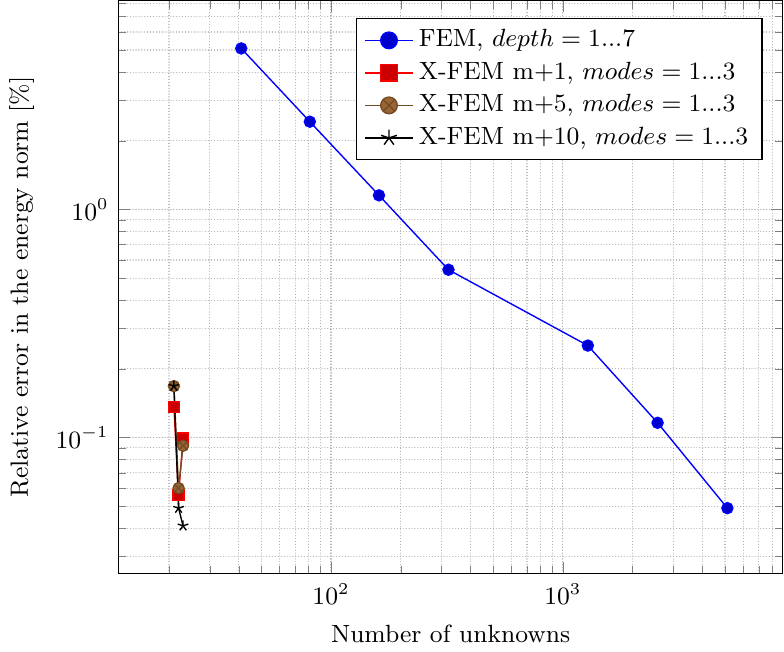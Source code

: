 \documentclass{standalone}
\usepackage{pgfplots}
\usepackage{filecontents}
\usepackage{tikz}
\usetikzlibrary{calc,fit,spy}

\begin{filecontents*}{FEM_data.csv}
dofs,relError
41,5.082
81,2.426
161,1.153
321,0.544
1281,0.253
2561,0.116
5121,0.049

\end{filecontents*}

\begin{filecontents*}{XFEM1_data.csv}
dofs,relError
21,0.136
22,0.056
23,0.099

\end{filecontents*}

\begin{filecontents*}{XFEM5_data.csv}
dofs,relError
21,0.168
22,0.06
23,0.092

\end{filecontents*}

\begin{filecontents*}{XFEM10_data.csv}
dofs,relError
21,0.168
22,0.049
23,0.041

\end{filecontents*}

\begin{document}
\begin{tikzpicture} [spy using outlines= {circle, magnification=2, size=3.0cm, connect spies}]

  \begin{loglogaxis}[
        scale only axis, % The height and width argument only apply to the actual axis
        %xmin=1.0, xmax=1.0e+5,
        %ymin=1e-3, ymax=1.0e2,
        xlabel={Number of unknowns},
        ylabel={Relative error in the energy norm $[\%]$ },
        legend pos=north east,
        font=\small,
        mark size=2,
        line width = 0.5,
	      legend style={font=\small, mark size=3},
        legend cell align=left,
        %cycle list name=myCycleListColor,
    	grid = both,
   	    grid style={ dash pattern = on 0.05 off 1,
    		line cap = round, draw=gray!60 }
      ]
		%2 levels of refinement		

\addplot table [x=dofs, y=relError, col sep=comma] {FEM_data.csv};
   \addlegendentry{FEM, $depth= 1...7$};
	
\addplot table [x=dofs, y=relError, col sep=comma] {XFEM1_data.csv};
   \addlegendentry{X-FEM m+1, $modes= 1...3$};
	
\addplot table [x=dofs, y=relError, col sep=comma] {XFEM5_data.csv};
   \addlegendentry{X-FEM m+5, $modes= 1...3$};

\addplot table [x=dofs, y=relError, col sep=comma] {XFEM10_data.csv};
   \addlegendentry{X-FEM m+10, $modes= 1...3$};	
 \end{loglogaxis} 

% \spy on (0.9,1.25) in node at (-3,3);


\end{tikzpicture}
\end{document}
